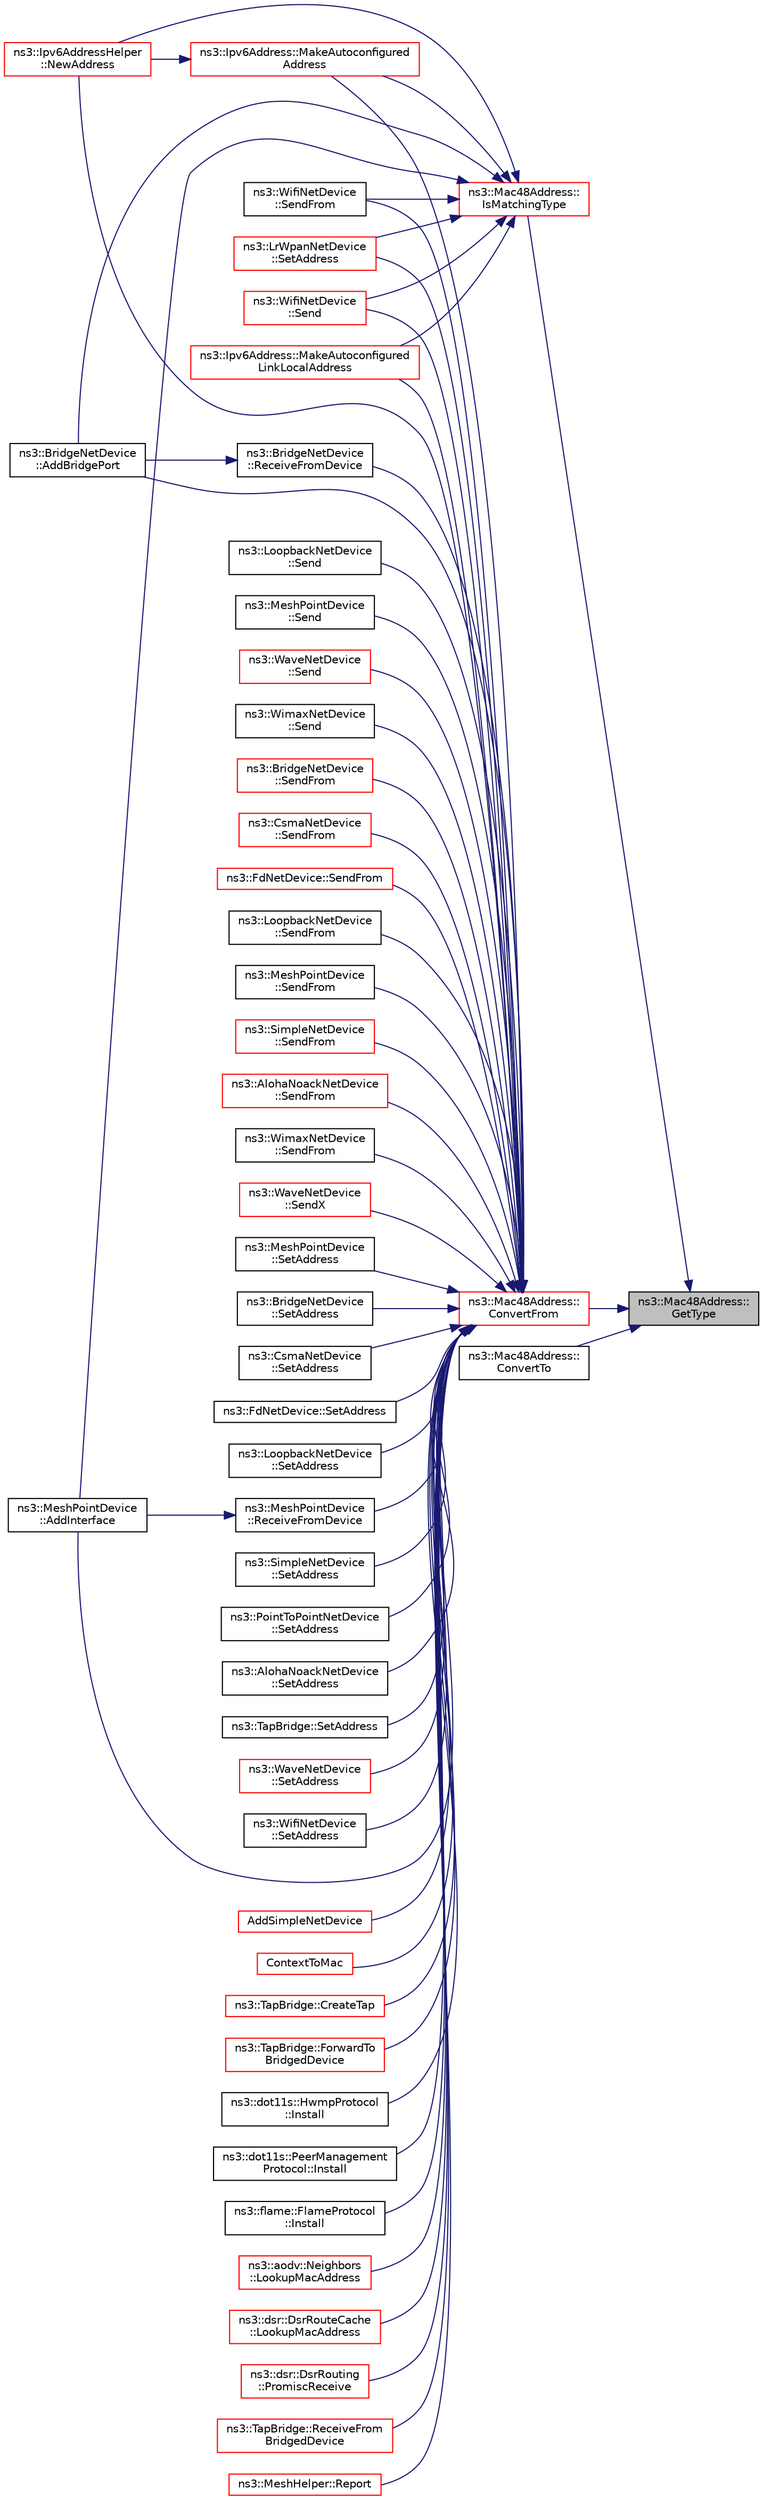 digraph "ns3::Mac48Address::GetType"
{
 // LATEX_PDF_SIZE
  edge [fontname="Helvetica",fontsize="10",labelfontname="Helvetica",labelfontsize="10"];
  node [fontname="Helvetica",fontsize="10",shape=record];
  rankdir="RL";
  Node1 [label="ns3::Mac48Address::\lGetType",height=0.2,width=0.4,color="black", fillcolor="grey75", style="filled", fontcolor="black",tooltip="Return the Type of address."];
  Node1 -> Node2 [dir="back",color="midnightblue",fontsize="10",style="solid",fontname="Helvetica"];
  Node2 [label="ns3::Mac48Address::\lConvertFrom",height=0.2,width=0.4,color="red", fillcolor="white", style="filled",URL="$classns3_1_1_mac48_address.html#a911ce13603a9ef837545a032b6523ae4",tooltip=" "];
  Node2 -> Node3 [dir="back",color="midnightblue",fontsize="10",style="solid",fontname="Helvetica"];
  Node3 [label="ns3::BridgeNetDevice\l::AddBridgePort",height=0.2,width=0.4,color="black", fillcolor="white", style="filled",URL="$classns3_1_1_bridge_net_device.html#a963a535726ea5c94e2258825d0de260a",tooltip="Add a 'port' to a bridge device."];
  Node2 -> Node4 [dir="back",color="midnightblue",fontsize="10",style="solid",fontname="Helvetica"];
  Node4 [label="ns3::MeshPointDevice\l::AddInterface",height=0.2,width=0.4,color="black", fillcolor="white", style="filled",URL="$classns3_1_1_mesh_point_device.html#a0001ebec0a10fc9cf05dd6da958a7e98",tooltip="Attach new interface to the station."];
  Node2 -> Node5 [dir="back",color="midnightblue",fontsize="10",style="solid",fontname="Helvetica"];
  Node5 [label="AddSimpleNetDevice",height=0.2,width=0.4,color="red", fillcolor="white", style="filled",URL="$ipv6-dual-stack-test-suite_8cc.html#ae9689e23d0a3932740b53b4c856238ee",tooltip=" "];
  Node2 -> Node8 [dir="back",color="midnightblue",fontsize="10",style="solid",fontname="Helvetica"];
  Node8 [label="ContextToMac",height=0.2,width=0.4,color="red", fillcolor="white", style="filled",URL="$wifi-bianchi_8cc.html#aded9a333a20e6b86b07d1d2a8dfb080a",tooltip=" "];
  Node2 -> Node15 [dir="back",color="midnightblue",fontsize="10",style="solid",fontname="Helvetica"];
  Node15 [label="ns3::TapBridge::CreateTap",height=0.2,width=0.4,color="red", fillcolor="white", style="filled",URL="$classns3_1_1_tap_bridge.html#ab8458214cc15eb045fa1048e36275432",tooltip="Call out to a separate process running as suid root in order to get our tap device created."];
  Node2 -> Node19 [dir="back",color="midnightblue",fontsize="10",style="solid",fontname="Helvetica"];
  Node19 [label="ns3::TapBridge::ForwardTo\lBridgedDevice",height=0.2,width=0.4,color="red", fillcolor="white", style="filled",URL="$classns3_1_1_tap_bridge.html#ab4390af3653278cc4ea265d3c7f4de15",tooltip="Forward a packet received from the tap device to the bridged ns-3 device."];
  Node2 -> Node21 [dir="back",color="midnightblue",fontsize="10",style="solid",fontname="Helvetica"];
  Node21 [label="ns3::dot11s::HwmpProtocol\l::Install",height=0.2,width=0.4,color="black", fillcolor="white", style="filled",URL="$classns3_1_1dot11s_1_1_hwmp_protocol.html#ab8041a5b50c6ca47ffbcc751032856c3",tooltip="Install HWMP on given mesh point."];
  Node2 -> Node22 [dir="back",color="midnightblue",fontsize="10",style="solid",fontname="Helvetica"];
  Node22 [label="ns3::dot11s::PeerManagement\lProtocol::Install",height=0.2,width=0.4,color="black", fillcolor="white", style="filled",URL="$classns3_1_1dot11s_1_1_peer_management_protocol.html#af2c766d0bee3af07418f1c631e8c1b29",tooltip="Install PMP on given mesh point."];
  Node2 -> Node23 [dir="back",color="midnightblue",fontsize="10",style="solid",fontname="Helvetica"];
  Node23 [label="ns3::flame::FlameProtocol\l::Install",height=0.2,width=0.4,color="black", fillcolor="white", style="filled",URL="$classns3_1_1flame_1_1_flame_protocol.html#a824a540ca72c5a413ce31a2f037a8487",tooltip="Install FLAME on given mesh point."];
  Node2 -> Node24 [dir="back",color="midnightblue",fontsize="10",style="solid",fontname="Helvetica"];
  Node24 [label="ns3::aodv::Neighbors\l::LookupMacAddress",height=0.2,width=0.4,color="red", fillcolor="white", style="filled",URL="$classns3_1_1aodv_1_1_neighbors.html#a80fe8ddf0e7d8790a897fa32fd3063a1",tooltip="Find MAC address by IP using list of ARP caches."];
  Node2 -> Node36 [dir="back",color="midnightblue",fontsize="10",style="solid",fontname="Helvetica"];
  Node36 [label="ns3::dsr::DsrRouteCache\l::LookupMacAddress",height=0.2,width=0.4,color="red", fillcolor="white", style="filled",URL="$classns3_1_1dsr_1_1_dsr_route_cache.html#a7eee2bcac92cb3791cf6a2b45d5e67d8",tooltip="Find MAC address by IP using list of ARP caches."];
  Node2 -> Node39 [dir="back",color="midnightblue",fontsize="10",style="solid",fontname="Helvetica"];
  Node39 [label="ns3::Ipv6Address::MakeAutoconfigured\lAddress",height=0.2,width=0.4,color="red", fillcolor="white", style="filled",URL="$classns3_1_1_ipv6_address.html#a63d0c0bf3f86a2a797c973d9eeee8488",tooltip="Make the autoconfigured IPv6 address from a Mac address."];
  Node39 -> Node45 [dir="back",color="midnightblue",fontsize="10",style="solid",fontname="Helvetica"];
  Node45 [label="ns3::Ipv6AddressHelper\l::NewAddress",height=0.2,width=0.4,color="red", fillcolor="white", style="filled",URL="$classns3_1_1_ipv6_address_helper.html#a0f9499d21947758623cf17615e3dbc84",tooltip="Allocate a new Ipv6Address."];
  Node2 -> Node48 [dir="back",color="midnightblue",fontsize="10",style="solid",fontname="Helvetica"];
  Node48 [label="ns3::Ipv6Address::MakeAutoconfigured\lLinkLocalAddress",height=0.2,width=0.4,color="red", fillcolor="white", style="filled",URL="$classns3_1_1_ipv6_address.html#ad0f3d4e3894dfe2883769087dc4c6be8",tooltip="Make the autoconfigured link-local IPv6 address from a Mac address."];
  Node2 -> Node45 [dir="back",color="midnightblue",fontsize="10",style="solid",fontname="Helvetica"];
  Node2 -> Node60 [dir="back",color="midnightblue",fontsize="10",style="solid",fontname="Helvetica"];
  Node60 [label="ns3::dsr::DsrRouting\l::PromiscReceive",height=0.2,width=0.4,color="red", fillcolor="white", style="filled",URL="$classns3_1_1dsr_1_1_dsr_routing.html#a95d4ab6177fb07d4791a2ed82cd4a2bb",tooltip="Promiscuous receive data packets destined to some other node."];
  Node2 -> Node63 [dir="back",color="midnightblue",fontsize="10",style="solid",fontname="Helvetica"];
  Node63 [label="ns3::TapBridge::ReceiveFrom\lBridgedDevice",height=0.2,width=0.4,color="red", fillcolor="white", style="filled",URL="$classns3_1_1_tap_bridge.html#ac065f518a2c18292b88609f8500a61bb",tooltip="Receives a packet from a bridged Device."];
  Node2 -> Node65 [dir="back",color="midnightblue",fontsize="10",style="solid",fontname="Helvetica"];
  Node65 [label="ns3::BridgeNetDevice\l::ReceiveFromDevice",height=0.2,width=0.4,color="black", fillcolor="white", style="filled",URL="$classns3_1_1_bridge_net_device.html#a958c86321b73b2c400b54bfad9d03e68",tooltip="Receives a packet from one bridged port."];
  Node65 -> Node3 [dir="back",color="midnightblue",fontsize="10",style="solid",fontname="Helvetica"];
  Node2 -> Node66 [dir="back",color="midnightblue",fontsize="10",style="solid",fontname="Helvetica"];
  Node66 [label="ns3::MeshPointDevice\l::ReceiveFromDevice",height=0.2,width=0.4,color="black", fillcolor="white", style="filled",URL="$classns3_1_1_mesh_point_device.html#a4d34699068f61ebcbb610c650b28af6b",tooltip="Receive packet from interface."];
  Node66 -> Node4 [dir="back",color="midnightblue",fontsize="10",style="solid",fontname="Helvetica"];
  Node2 -> Node67 [dir="back",color="midnightblue",fontsize="10",style="solid",fontname="Helvetica"];
  Node67 [label="ns3::MeshHelper::Report",height=0.2,width=0.4,color="red", fillcolor="white", style="filled",URL="$classns3_1_1_mesh_helper.html#ade8a080b8286f6fa7d4fdde5fa306c28",tooltip="Print statistics."];
  Node2 -> Node70 [dir="back",color="midnightblue",fontsize="10",style="solid",fontname="Helvetica"];
  Node70 [label="ns3::LoopbackNetDevice\l::Send",height=0.2,width=0.4,color="black", fillcolor="white", style="filled",URL="$classns3_1_1_loopback_net_device.html#add41fe2884d42456ea019337bfa88c37",tooltip=" "];
  Node2 -> Node71 [dir="back",color="midnightblue",fontsize="10",style="solid",fontname="Helvetica"];
  Node71 [label="ns3::MeshPointDevice\l::Send",height=0.2,width=0.4,color="black", fillcolor="white", style="filled",URL="$classns3_1_1_mesh_point_device.html#aecb87304750f0d4e639907326e6681f0",tooltip="Register routing protocol to be used. Protocol must be already installed on this mesh point."];
  Node2 -> Node72 [dir="back",color="midnightblue",fontsize="10",style="solid",fontname="Helvetica"];
  Node72 [label="ns3::WaveNetDevice\l::Send",height=0.2,width=0.4,color="red", fillcolor="white", style="filled",URL="$classns3_1_1_wave_net_device.html#a21f1928cbc917375a79cb6ed48f4db3e",tooltip=" "];
  Node2 -> Node77 [dir="back",color="midnightblue",fontsize="10",style="solid",fontname="Helvetica"];
  Node77 [label="ns3::WifiNetDevice\l::Send",height=0.2,width=0.4,color="red", fillcolor="white", style="filled",URL="$classns3_1_1_wifi_net_device.html#a14b6919a10da25e74e1c92554106b2c6",tooltip=" "];
  Node2 -> Node94 [dir="back",color="midnightblue",fontsize="10",style="solid",fontname="Helvetica"];
  Node94 [label="ns3::WimaxNetDevice\l::Send",height=0.2,width=0.4,color="black", fillcolor="white", style="filled",URL="$classns3_1_1_wimax_net_device.html#a6522541de4777fbe16b98a95d14ec588",tooltip="Send function."];
  Node2 -> Node95 [dir="back",color="midnightblue",fontsize="10",style="solid",fontname="Helvetica"];
  Node95 [label="ns3::BridgeNetDevice\l::SendFrom",height=0.2,width=0.4,color="red", fillcolor="white", style="filled",URL="$classns3_1_1_bridge_net_device.html#a7ad2acf7936e29f003c9046d76ea2099",tooltip=" "];
  Node2 -> Node97 [dir="back",color="midnightblue",fontsize="10",style="solid",fontname="Helvetica"];
  Node97 [label="ns3::CsmaNetDevice\l::SendFrom",height=0.2,width=0.4,color="red", fillcolor="white", style="filled",URL="$classns3_1_1_csma_net_device.html#ad7cb5da0e3fb59bd1670c8fa0af4b775",tooltip="Start sending a packet down the channel, with MAC spoofing."];
  Node2 -> Node99 [dir="back",color="midnightblue",fontsize="10",style="solid",fontname="Helvetica"];
  Node99 [label="ns3::FdNetDevice::SendFrom",height=0.2,width=0.4,color="red", fillcolor="white", style="filled",URL="$classns3_1_1_fd_net_device.html#acf6a3cd28d254cd41c1776cbb55095cb",tooltip=" "];
  Node2 -> Node101 [dir="back",color="midnightblue",fontsize="10",style="solid",fontname="Helvetica"];
  Node101 [label="ns3::LoopbackNetDevice\l::SendFrom",height=0.2,width=0.4,color="black", fillcolor="white", style="filled",URL="$classns3_1_1_loopback_net_device.html#a95f0043ce01d85a65cf08cb6495886e0",tooltip=" "];
  Node2 -> Node102 [dir="back",color="midnightblue",fontsize="10",style="solid",fontname="Helvetica"];
  Node102 [label="ns3::MeshPointDevice\l::SendFrom",height=0.2,width=0.4,color="black", fillcolor="white", style="filled",URL="$classns3_1_1_mesh_point_device.html#ac82744797c666f7f55edbcfd8dcf27fb",tooltip="Register routing protocol to be used. Protocol must be already installed on this mesh point."];
  Node2 -> Node103 [dir="back",color="midnightblue",fontsize="10",style="solid",fontname="Helvetica"];
  Node103 [label="ns3::SimpleNetDevice\l::SendFrom",height=0.2,width=0.4,color="red", fillcolor="white", style="filled",URL="$classns3_1_1_simple_net_device.html#a82e090821f8f289e4f226153b6443b57",tooltip=" "];
  Node2 -> Node106 [dir="back",color="midnightblue",fontsize="10",style="solid",fontname="Helvetica"];
  Node106 [label="ns3::AlohaNoackNetDevice\l::SendFrom",height=0.2,width=0.4,color="red", fillcolor="white", style="filled",URL="$classns3_1_1_aloha_noack_net_device.html#ad8ce59285f5bcbab9ceaef2d551e3087",tooltip=" "];
  Node2 -> Node108 [dir="back",color="midnightblue",fontsize="10",style="solid",fontname="Helvetica"];
  Node108 [label="ns3::WifiNetDevice\l::SendFrom",height=0.2,width=0.4,color="black", fillcolor="white", style="filled",URL="$classns3_1_1_wifi_net_device.html#a7eb4a514b48646c22fcb97e6b38da3d2",tooltip=" "];
  Node2 -> Node109 [dir="back",color="midnightblue",fontsize="10",style="solid",fontname="Helvetica"];
  Node109 [label="ns3::WimaxNetDevice\l::SendFrom",height=0.2,width=0.4,color="black", fillcolor="white", style="filled",URL="$classns3_1_1_wimax_net_device.html#a852b3f9de55aa0fac3974e7bb34679e4",tooltip="Send a packet."];
  Node2 -> Node110 [dir="back",color="midnightblue",fontsize="10",style="solid",fontname="Helvetica"];
  Node110 [label="ns3::WaveNetDevice\l::SendX",height=0.2,width=0.4,color="red", fillcolor="white", style="filled",URL="$classns3_1_1_wave_net_device.html#a99ec2b781006c6011a9667e064843b38",tooltip=" "];
  Node2 -> Node118 [dir="back",color="midnightblue",fontsize="10",style="solid",fontname="Helvetica"];
  Node118 [label="ns3::MeshPointDevice\l::SetAddress",height=0.2,width=0.4,color="black", fillcolor="white", style="filled",URL="$classns3_1_1_mesh_point_device.html#ad15af2645cde05de3d91aaacd77849bd",tooltip="Register routing protocol to be used. Protocol must be already installed on this mesh point."];
  Node2 -> Node119 [dir="back",color="midnightblue",fontsize="10",style="solid",fontname="Helvetica"];
  Node119 [label="ns3::BridgeNetDevice\l::SetAddress",height=0.2,width=0.4,color="black", fillcolor="white", style="filled",URL="$classns3_1_1_bridge_net_device.html#a455c6aa85f8790a9588b6fd794f2d920",tooltip="Set the address of this interface."];
  Node2 -> Node120 [dir="back",color="midnightblue",fontsize="10",style="solid",fontname="Helvetica"];
  Node120 [label="ns3::CsmaNetDevice\l::SetAddress",height=0.2,width=0.4,color="black", fillcolor="white", style="filled",URL="$classns3_1_1_csma_net_device.html#a3e67420f44df00ba880ecc3f361cce2a",tooltip="Set the address of this interface."];
  Node2 -> Node121 [dir="back",color="midnightblue",fontsize="10",style="solid",fontname="Helvetica"];
  Node121 [label="ns3::FdNetDevice::SetAddress",height=0.2,width=0.4,color="black", fillcolor="white", style="filled",URL="$classns3_1_1_fd_net_device.html#a7fd0f69ac39428a18e354ffe21d15d6c",tooltip="Set the address of this interface."];
  Node2 -> Node122 [dir="back",color="midnightblue",fontsize="10",style="solid",fontname="Helvetica"];
  Node122 [label="ns3::LoopbackNetDevice\l::SetAddress",height=0.2,width=0.4,color="black", fillcolor="white", style="filled",URL="$classns3_1_1_loopback_net_device.html#ae194813879ce85bec09ba22501decb7e",tooltip="Set the address of this interface."];
  Node2 -> Node123 [dir="back",color="midnightblue",fontsize="10",style="solid",fontname="Helvetica"];
  Node123 [label="ns3::LrWpanNetDevice\l::SetAddress",height=0.2,width=0.4,color="red", fillcolor="white", style="filled",URL="$classns3_1_1_lr_wpan_net_device.html#a2bfd297525ee660649b3c66751754355",tooltip="This method indirects to LrWpanMac::SetShortAddress ()"];
  Node2 -> Node131 [dir="back",color="midnightblue",fontsize="10",style="solid",fontname="Helvetica"];
  Node131 [label="ns3::SimpleNetDevice\l::SetAddress",height=0.2,width=0.4,color="black", fillcolor="white", style="filled",URL="$classns3_1_1_simple_net_device.html#a968ef3e7318bac29d5f1d7d977029af4",tooltip="Set the address of this interface."];
  Node2 -> Node132 [dir="back",color="midnightblue",fontsize="10",style="solid",fontname="Helvetica"];
  Node132 [label="ns3::PointToPointNetDevice\l::SetAddress",height=0.2,width=0.4,color="black", fillcolor="white", style="filled",URL="$classns3_1_1_point_to_point_net_device.html#accfb735173bfde385aba11aa18a87ae7",tooltip="Set the address of this interface."];
  Node2 -> Node133 [dir="back",color="midnightblue",fontsize="10",style="solid",fontname="Helvetica"];
  Node133 [label="ns3::AlohaNoackNetDevice\l::SetAddress",height=0.2,width=0.4,color="black", fillcolor="white", style="filled",URL="$classns3_1_1_aloha_noack_net_device.html#a3632606e41b9e9eab9eaf285e44aef60",tooltip="Set the address of this interface."];
  Node2 -> Node134 [dir="back",color="midnightblue",fontsize="10",style="solid",fontname="Helvetica"];
  Node134 [label="ns3::TapBridge::SetAddress",height=0.2,width=0.4,color="black", fillcolor="white", style="filled",URL="$classns3_1_1_tap_bridge.html#a3d3f981cb1ace70ecfa34744108ff2b7",tooltip="Set the address of this interface."];
  Node2 -> Node135 [dir="back",color="midnightblue",fontsize="10",style="solid",fontname="Helvetica"];
  Node135 [label="ns3::WaveNetDevice\l::SetAddress",height=0.2,width=0.4,color="red", fillcolor="white", style="filled",URL="$classns3_1_1_wave_net_device.html#af398bddb4768c86bdd1cb37ca1963eca",tooltip="Set the address of this interface."];
  Node2 -> Node143 [dir="back",color="midnightblue",fontsize="10",style="solid",fontname="Helvetica"];
  Node143 [label="ns3::WifiNetDevice\l::SetAddress",height=0.2,width=0.4,color="black", fillcolor="white", style="filled",URL="$classns3_1_1_wifi_net_device.html#ae08e31b9299772498c168be4208f18fb",tooltip="Set the address of this interface."];
  Node1 -> Node145 [dir="back",color="midnightblue",fontsize="10",style="solid",fontname="Helvetica"];
  Node145 [label="ns3::Mac48Address::\lConvertTo",height=0.2,width=0.4,color="black", fillcolor="white", style="filled",URL="$classns3_1_1_mac48_address.html#a7dd6847cf3d31934c367fbeb2faed08e",tooltip=" "];
  Node1 -> Node146 [dir="back",color="midnightblue",fontsize="10",style="solid",fontname="Helvetica"];
  Node146 [label="ns3::Mac48Address::\lIsMatchingType",height=0.2,width=0.4,color="red", fillcolor="white", style="filled",URL="$classns3_1_1_mac48_address.html#a55cc1e3c6aa63fd1a4f8f7d9be4ae182",tooltip=" "];
  Node146 -> Node3 [dir="back",color="midnightblue",fontsize="10",style="solid",fontname="Helvetica"];
  Node146 -> Node4 [dir="back",color="midnightblue",fontsize="10",style="solid",fontname="Helvetica"];
  Node146 -> Node39 [dir="back",color="midnightblue",fontsize="10",style="solid",fontname="Helvetica"];
  Node146 -> Node48 [dir="back",color="midnightblue",fontsize="10",style="solid",fontname="Helvetica"];
  Node146 -> Node45 [dir="back",color="midnightblue",fontsize="10",style="solid",fontname="Helvetica"];
  Node146 -> Node77 [dir="back",color="midnightblue",fontsize="10",style="solid",fontname="Helvetica"];
  Node146 -> Node108 [dir="back",color="midnightblue",fontsize="10",style="solid",fontname="Helvetica"];
  Node146 -> Node123 [dir="back",color="midnightblue",fontsize="10",style="solid",fontname="Helvetica"];
}
